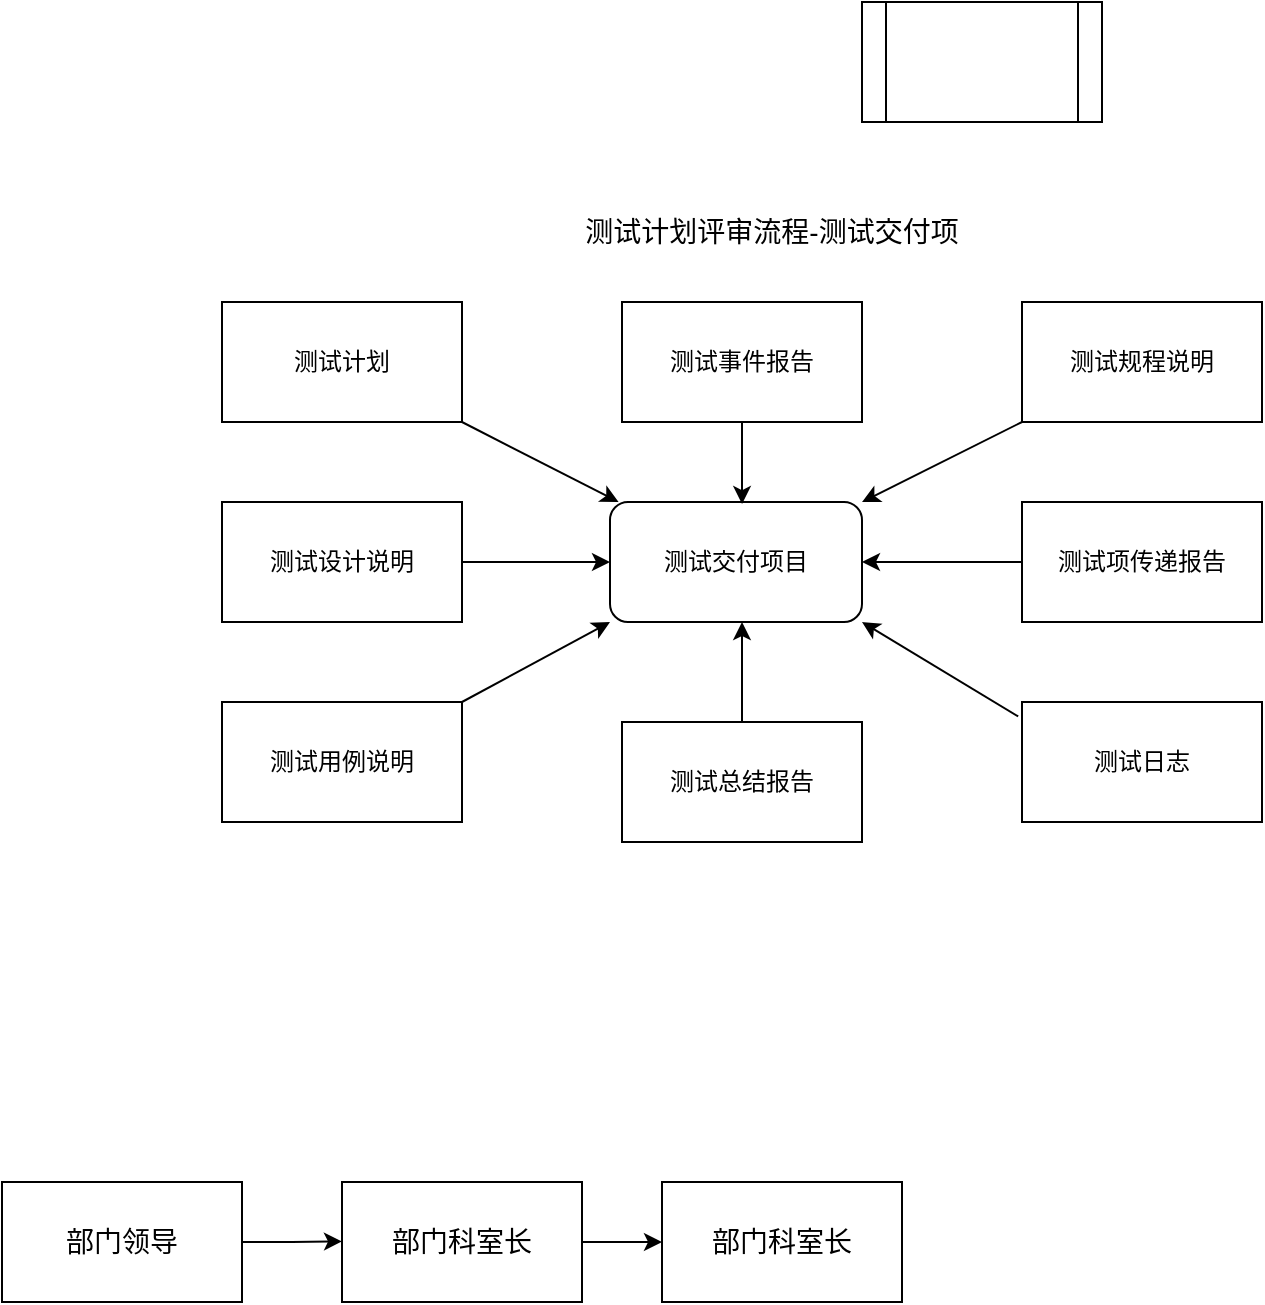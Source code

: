 <mxfile version="20.3.6" type="github">
  <diagram id="H44H7_iWvHATmT_6z4R7" name="第 1 页">
    <mxGraphModel dx="1146" dy="1711" grid="1" gridSize="10" guides="0" tooltips="1" connect="1" arrows="1" fold="1" page="1" pageScale="1" pageWidth="827" pageHeight="1169" math="0" shadow="0">
      <root>
        <mxCell id="0" />
        <mxCell id="1" parent="0" />
        <mxCell id="TX0WCnGdg8a3UXpxRX2t-2" value="测试交付项目" style="rounded=1;whiteSpace=wrap;html=1;" parent="1" vertex="1">
          <mxGeometry x="354" y="160" width="126" height="60" as="geometry" />
        </mxCell>
        <mxCell id="TX0WCnGdg8a3UXpxRX2t-3" value="测试计划" style="rounded=0;whiteSpace=wrap;html=1;" parent="1" vertex="1">
          <mxGeometry x="160" y="60" width="120" height="60" as="geometry" />
        </mxCell>
        <mxCell id="TX0WCnGdg8a3UXpxRX2t-4" value="测试设计说明" style="rounded=0;whiteSpace=wrap;html=1;" parent="1" vertex="1">
          <mxGeometry x="160" y="160" width="120" height="60" as="geometry" />
        </mxCell>
        <mxCell id="TX0WCnGdg8a3UXpxRX2t-5" value="测试用例说明" style="rounded=0;whiteSpace=wrap;html=1;" parent="1" vertex="1">
          <mxGeometry x="160" y="260" width="120" height="60" as="geometry" />
        </mxCell>
        <mxCell id="TX0WCnGdg8a3UXpxRX2t-6" value="测试规程说明" style="rounded=0;whiteSpace=wrap;html=1;" parent="1" vertex="1">
          <mxGeometry x="560" y="60" width="120" height="60" as="geometry" />
        </mxCell>
        <mxCell id="TX0WCnGdg8a3UXpxRX2t-7" value="测试项传递报告" style="rounded=0;whiteSpace=wrap;html=1;" parent="1" vertex="1">
          <mxGeometry x="560" y="160" width="120" height="60" as="geometry" />
        </mxCell>
        <mxCell id="TX0WCnGdg8a3UXpxRX2t-8" value="测试日志" style="rounded=0;whiteSpace=wrap;html=1;" parent="1" vertex="1">
          <mxGeometry x="560" y="260" width="120" height="60" as="geometry" />
        </mxCell>
        <mxCell id="TX0WCnGdg8a3UXpxRX2t-9" value="" style="endArrow=classic;html=1;rounded=0;exitX=1;exitY=1;exitDx=0;exitDy=0;" parent="1" source="TX0WCnGdg8a3UXpxRX2t-3" target="TX0WCnGdg8a3UXpxRX2t-2" edge="1">
          <mxGeometry width="50" height="50" relative="1" as="geometry">
            <mxPoint x="390" y="130" as="sourcePoint" />
            <mxPoint x="440" y="80" as="targetPoint" />
          </mxGeometry>
        </mxCell>
        <mxCell id="TX0WCnGdg8a3UXpxRX2t-10" value="" style="endArrow=classic;html=1;rounded=0;exitX=1;exitY=0.5;exitDx=0;exitDy=0;" parent="1" source="TX0WCnGdg8a3UXpxRX2t-4" target="TX0WCnGdg8a3UXpxRX2t-2" edge="1">
          <mxGeometry width="50" height="50" relative="1" as="geometry">
            <mxPoint x="370" y="330" as="sourcePoint" />
            <mxPoint x="420" y="280" as="targetPoint" />
          </mxGeometry>
        </mxCell>
        <mxCell id="TX0WCnGdg8a3UXpxRX2t-11" value="" style="endArrow=classic;html=1;rounded=0;exitX=1;exitY=0;exitDx=0;exitDy=0;entryX=0;entryY=1;entryDx=0;entryDy=0;" parent="1" source="TX0WCnGdg8a3UXpxRX2t-5" target="TX0WCnGdg8a3UXpxRX2t-2" edge="1">
          <mxGeometry width="50" height="50" relative="1" as="geometry">
            <mxPoint x="420" y="340" as="sourcePoint" />
            <mxPoint x="350" y="210" as="targetPoint" />
          </mxGeometry>
        </mxCell>
        <mxCell id="TX0WCnGdg8a3UXpxRX2t-12" value="" style="endArrow=classic;html=1;rounded=0;exitX=0;exitY=1;exitDx=0;exitDy=0;" parent="1" source="TX0WCnGdg8a3UXpxRX2t-6" edge="1">
          <mxGeometry width="50" height="50" relative="1" as="geometry">
            <mxPoint x="430" y="370" as="sourcePoint" />
            <mxPoint x="480" y="160" as="targetPoint" />
          </mxGeometry>
        </mxCell>
        <mxCell id="TX0WCnGdg8a3UXpxRX2t-13" value="" style="endArrow=classic;html=1;rounded=0;exitX=0;exitY=0.5;exitDx=0;exitDy=0;entryX=1;entryY=0.5;entryDx=0;entryDy=0;" parent="1" source="TX0WCnGdg8a3UXpxRX2t-7" target="TX0WCnGdg8a3UXpxRX2t-2" edge="1">
          <mxGeometry width="50" height="50" relative="1" as="geometry">
            <mxPoint x="510" y="300" as="sourcePoint" />
            <mxPoint x="560" y="250" as="targetPoint" />
          </mxGeometry>
        </mxCell>
        <mxCell id="TX0WCnGdg8a3UXpxRX2t-14" value="" style="endArrow=classic;html=1;rounded=0;exitX=-0.016;exitY=0.12;exitDx=0;exitDy=0;exitPerimeter=0;entryX=1;entryY=1;entryDx=0;entryDy=0;" parent="1" source="TX0WCnGdg8a3UXpxRX2t-8" target="TX0WCnGdg8a3UXpxRX2t-2" edge="1">
          <mxGeometry width="50" height="50" relative="1" as="geometry">
            <mxPoint x="440" y="340" as="sourcePoint" />
            <mxPoint x="490" y="290" as="targetPoint" />
          </mxGeometry>
        </mxCell>
        <mxCell id="TX0WCnGdg8a3UXpxRX2t-17" style="edgeStyle=orthogonalEdgeStyle;rounded=0;orthogonalLoop=1;jettySize=auto;html=1;exitX=0.5;exitY=0;exitDx=0;exitDy=0;" parent="1" source="TX0WCnGdg8a3UXpxRX2t-15" edge="1">
          <mxGeometry relative="1" as="geometry">
            <mxPoint x="420" y="220" as="targetPoint" />
          </mxGeometry>
        </mxCell>
        <mxCell id="TX0WCnGdg8a3UXpxRX2t-15" value="测试总结报告" style="rounded=0;whiteSpace=wrap;html=1;" parent="1" vertex="1">
          <mxGeometry x="360" y="270" width="120" height="60" as="geometry" />
        </mxCell>
        <mxCell id="TX0WCnGdg8a3UXpxRX2t-18" style="edgeStyle=orthogonalEdgeStyle;rounded=0;orthogonalLoop=1;jettySize=auto;html=1;exitX=0.5;exitY=1;exitDx=0;exitDy=0;entryX=0.524;entryY=0.017;entryDx=0;entryDy=0;entryPerimeter=0;" parent="1" source="TX0WCnGdg8a3UXpxRX2t-16" target="TX0WCnGdg8a3UXpxRX2t-2" edge="1">
          <mxGeometry relative="1" as="geometry" />
        </mxCell>
        <mxCell id="TX0WCnGdg8a3UXpxRX2t-16" value="测试事件报告" style="rounded=0;whiteSpace=wrap;html=1;" parent="1" vertex="1">
          <mxGeometry x="360" y="60" width="120" height="60" as="geometry" />
        </mxCell>
        <mxCell id="JBBDnEdajVzVGAaG1yZJ-1" value="&lt;font style=&quot;font-size: 14px;&quot;&gt;测试计划评审流程-测试交付项&lt;/font&gt;" style="text;html=1;strokeColor=none;fillColor=none;align=center;verticalAlign=middle;whiteSpace=wrap;rounded=0;" vertex="1" parent="1">
          <mxGeometry x="340" y="10" width="190" height="30" as="geometry" />
        </mxCell>
        <mxCell id="JBBDnEdajVzVGAaG1yZJ-3" value="" style="shape=process;whiteSpace=wrap;html=1;backgroundOutline=1;fontSize=14;" vertex="1" parent="1">
          <mxGeometry x="480" y="-90" width="120" height="60" as="geometry" />
        </mxCell>
        <mxCell id="JBBDnEdajVzVGAaG1yZJ-5" style="edgeStyle=orthogonalEdgeStyle;rounded=0;orthogonalLoop=1;jettySize=auto;html=1;exitX=1;exitY=0.5;exitDx=0;exitDy=0;fontSize=14;" edge="1" parent="1" source="JBBDnEdajVzVGAaG1yZJ-4">
          <mxGeometry relative="1" as="geometry">
            <mxPoint x="220" y="529.69" as="targetPoint" />
          </mxGeometry>
        </mxCell>
        <mxCell id="JBBDnEdajVzVGAaG1yZJ-4" value="部门领导" style="rounded=0;whiteSpace=wrap;html=1;fontSize=14;" vertex="1" parent="1">
          <mxGeometry x="50" y="500" width="120" height="60" as="geometry" />
        </mxCell>
        <mxCell id="JBBDnEdajVzVGAaG1yZJ-12" style="edgeStyle=orthogonalEdgeStyle;rounded=0;orthogonalLoop=1;jettySize=auto;html=1;exitX=1;exitY=0.5;exitDx=0;exitDy=0;fontSize=14;" edge="1" parent="1" source="JBBDnEdajVzVGAaG1yZJ-6">
          <mxGeometry relative="1" as="geometry">
            <mxPoint x="380" y="530" as="targetPoint" />
          </mxGeometry>
        </mxCell>
        <mxCell id="JBBDnEdajVzVGAaG1yZJ-6" value="部门科室长" style="rounded=0;whiteSpace=wrap;html=1;fontSize=14;" vertex="1" parent="1">
          <mxGeometry x="220" y="500" width="120" height="60" as="geometry" />
        </mxCell>
        <mxCell id="JBBDnEdajVzVGAaG1yZJ-13" value="部门科室长" style="rounded=0;whiteSpace=wrap;html=1;fontSize=14;" vertex="1" parent="1">
          <mxGeometry x="380" y="500" width="120" height="60" as="geometry" />
        </mxCell>
      </root>
    </mxGraphModel>
  </diagram>
</mxfile>
